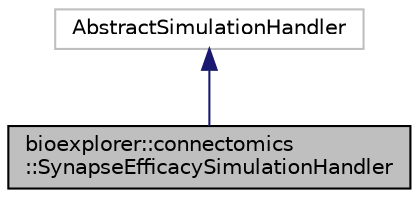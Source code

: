 digraph "bioexplorer::connectomics::SynapseEfficacySimulationHandler"
{
 // LATEX_PDF_SIZE
  edge [fontname="Helvetica",fontsize="10",labelfontname="Helvetica",labelfontsize="10"];
  node [fontname="Helvetica",fontsize="10",shape=record];
  Node1 [label="bioexplorer::connectomics\l::SynapseEfficacySimulationHandler",height=0.2,width=0.4,color="black", fillcolor="grey75", style="filled", fontcolor="black",tooltip="The SynapseEfficacySimulationHandler handles the reading of simulation information from the database ..."];
  Node2 -> Node1 [dir="back",color="midnightblue",fontsize="10",style="solid",fontname="Helvetica"];
  Node2 [label="AbstractSimulationHandler",height=0.2,width=0.4,color="grey75", fillcolor="white", style="filled",tooltip=" "];
}
